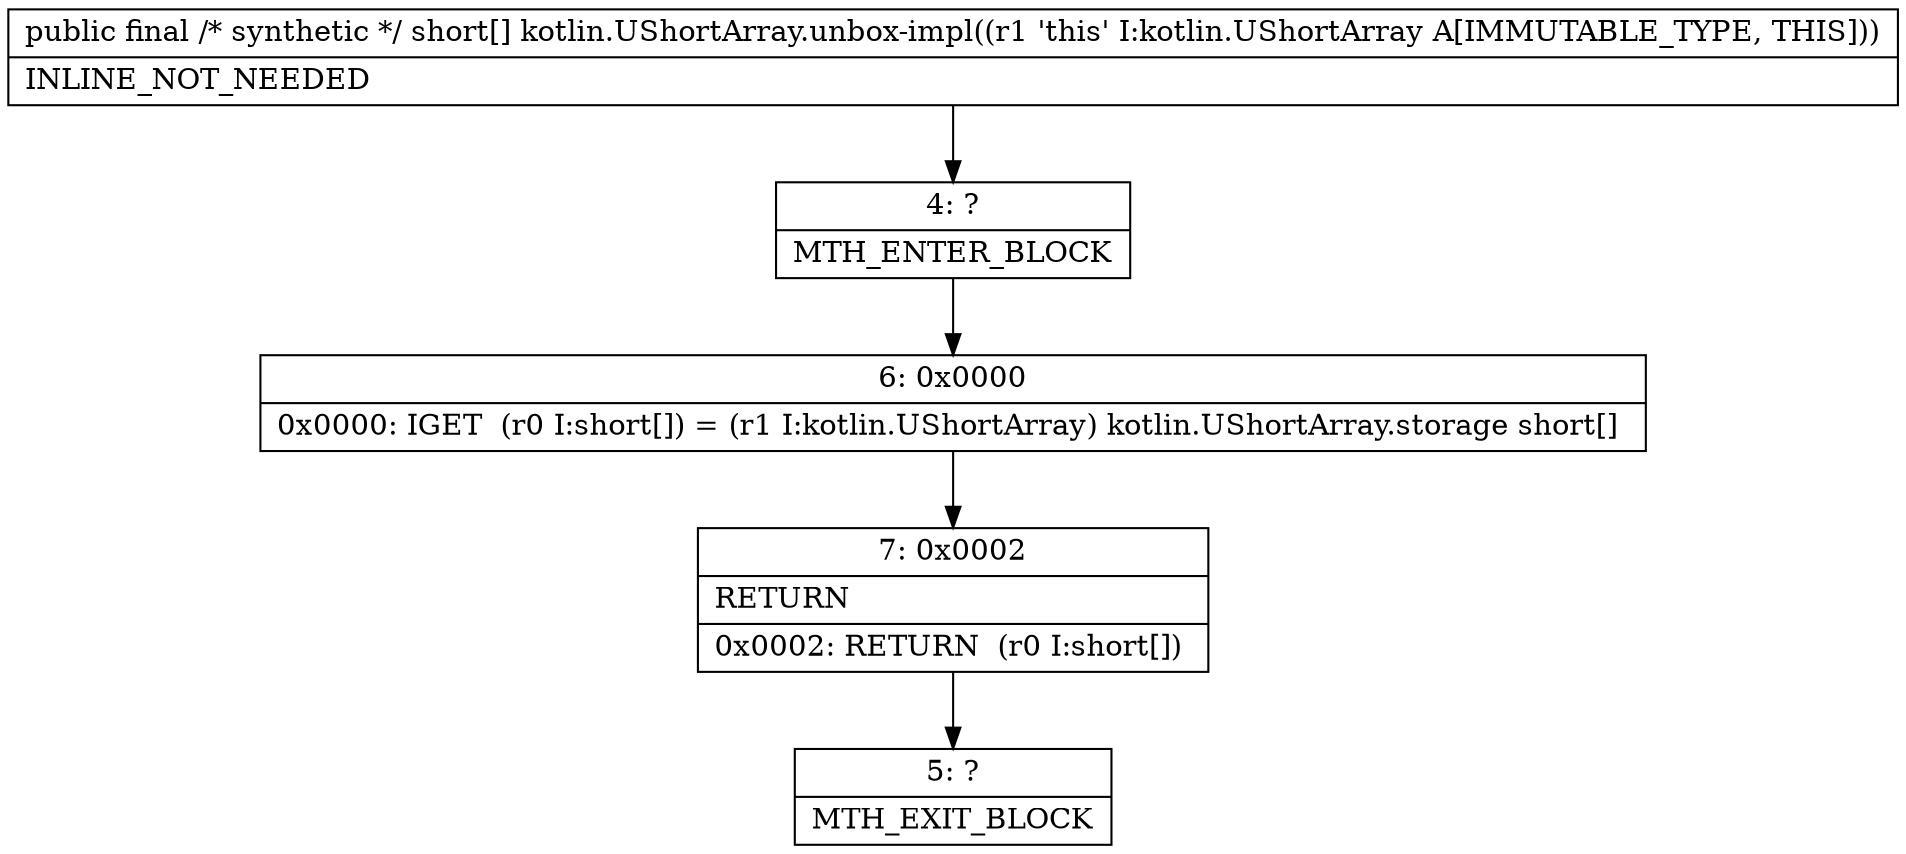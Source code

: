 digraph "CFG forkotlin.UShortArray.unbox\-impl()[S" {
Node_4 [shape=record,label="{4\:\ ?|MTH_ENTER_BLOCK\l}"];
Node_6 [shape=record,label="{6\:\ 0x0000|0x0000: IGET  (r0 I:short[]) = (r1 I:kotlin.UShortArray) kotlin.UShortArray.storage short[] \l}"];
Node_7 [shape=record,label="{7\:\ 0x0002|RETURN\l|0x0002: RETURN  (r0 I:short[]) \l}"];
Node_5 [shape=record,label="{5\:\ ?|MTH_EXIT_BLOCK\l}"];
MethodNode[shape=record,label="{public final \/* synthetic *\/ short[] kotlin.UShortArray.unbox\-impl((r1 'this' I:kotlin.UShortArray A[IMMUTABLE_TYPE, THIS]))  | INLINE_NOT_NEEDED\l}"];
MethodNode -> Node_4;Node_4 -> Node_6;
Node_6 -> Node_7;
Node_7 -> Node_5;
}

